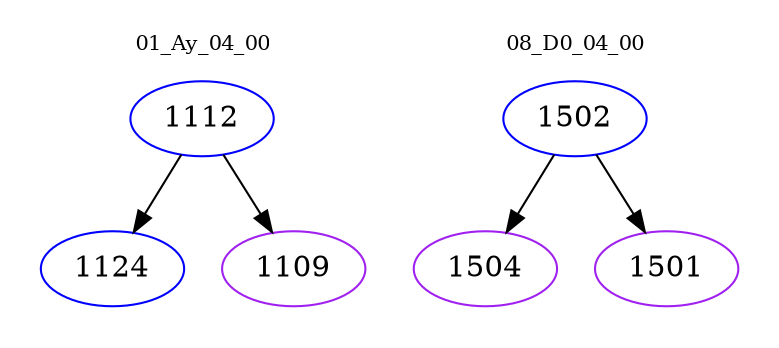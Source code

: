 digraph{
subgraph cluster_0 {
color = white
label = "01_Ay_04_00";
fontsize=10;
T0_1112 [label="1112", color="blue"]
T0_1112 -> T0_1124 [color="black"]
T0_1124 [label="1124", color="blue"]
T0_1112 -> T0_1109 [color="black"]
T0_1109 [label="1109", color="purple"]
}
subgraph cluster_1 {
color = white
label = "08_D0_04_00";
fontsize=10;
T1_1502 [label="1502", color="blue"]
T1_1502 -> T1_1504 [color="black"]
T1_1504 [label="1504", color="purple"]
T1_1502 -> T1_1501 [color="black"]
T1_1501 [label="1501", color="purple"]
}
}
